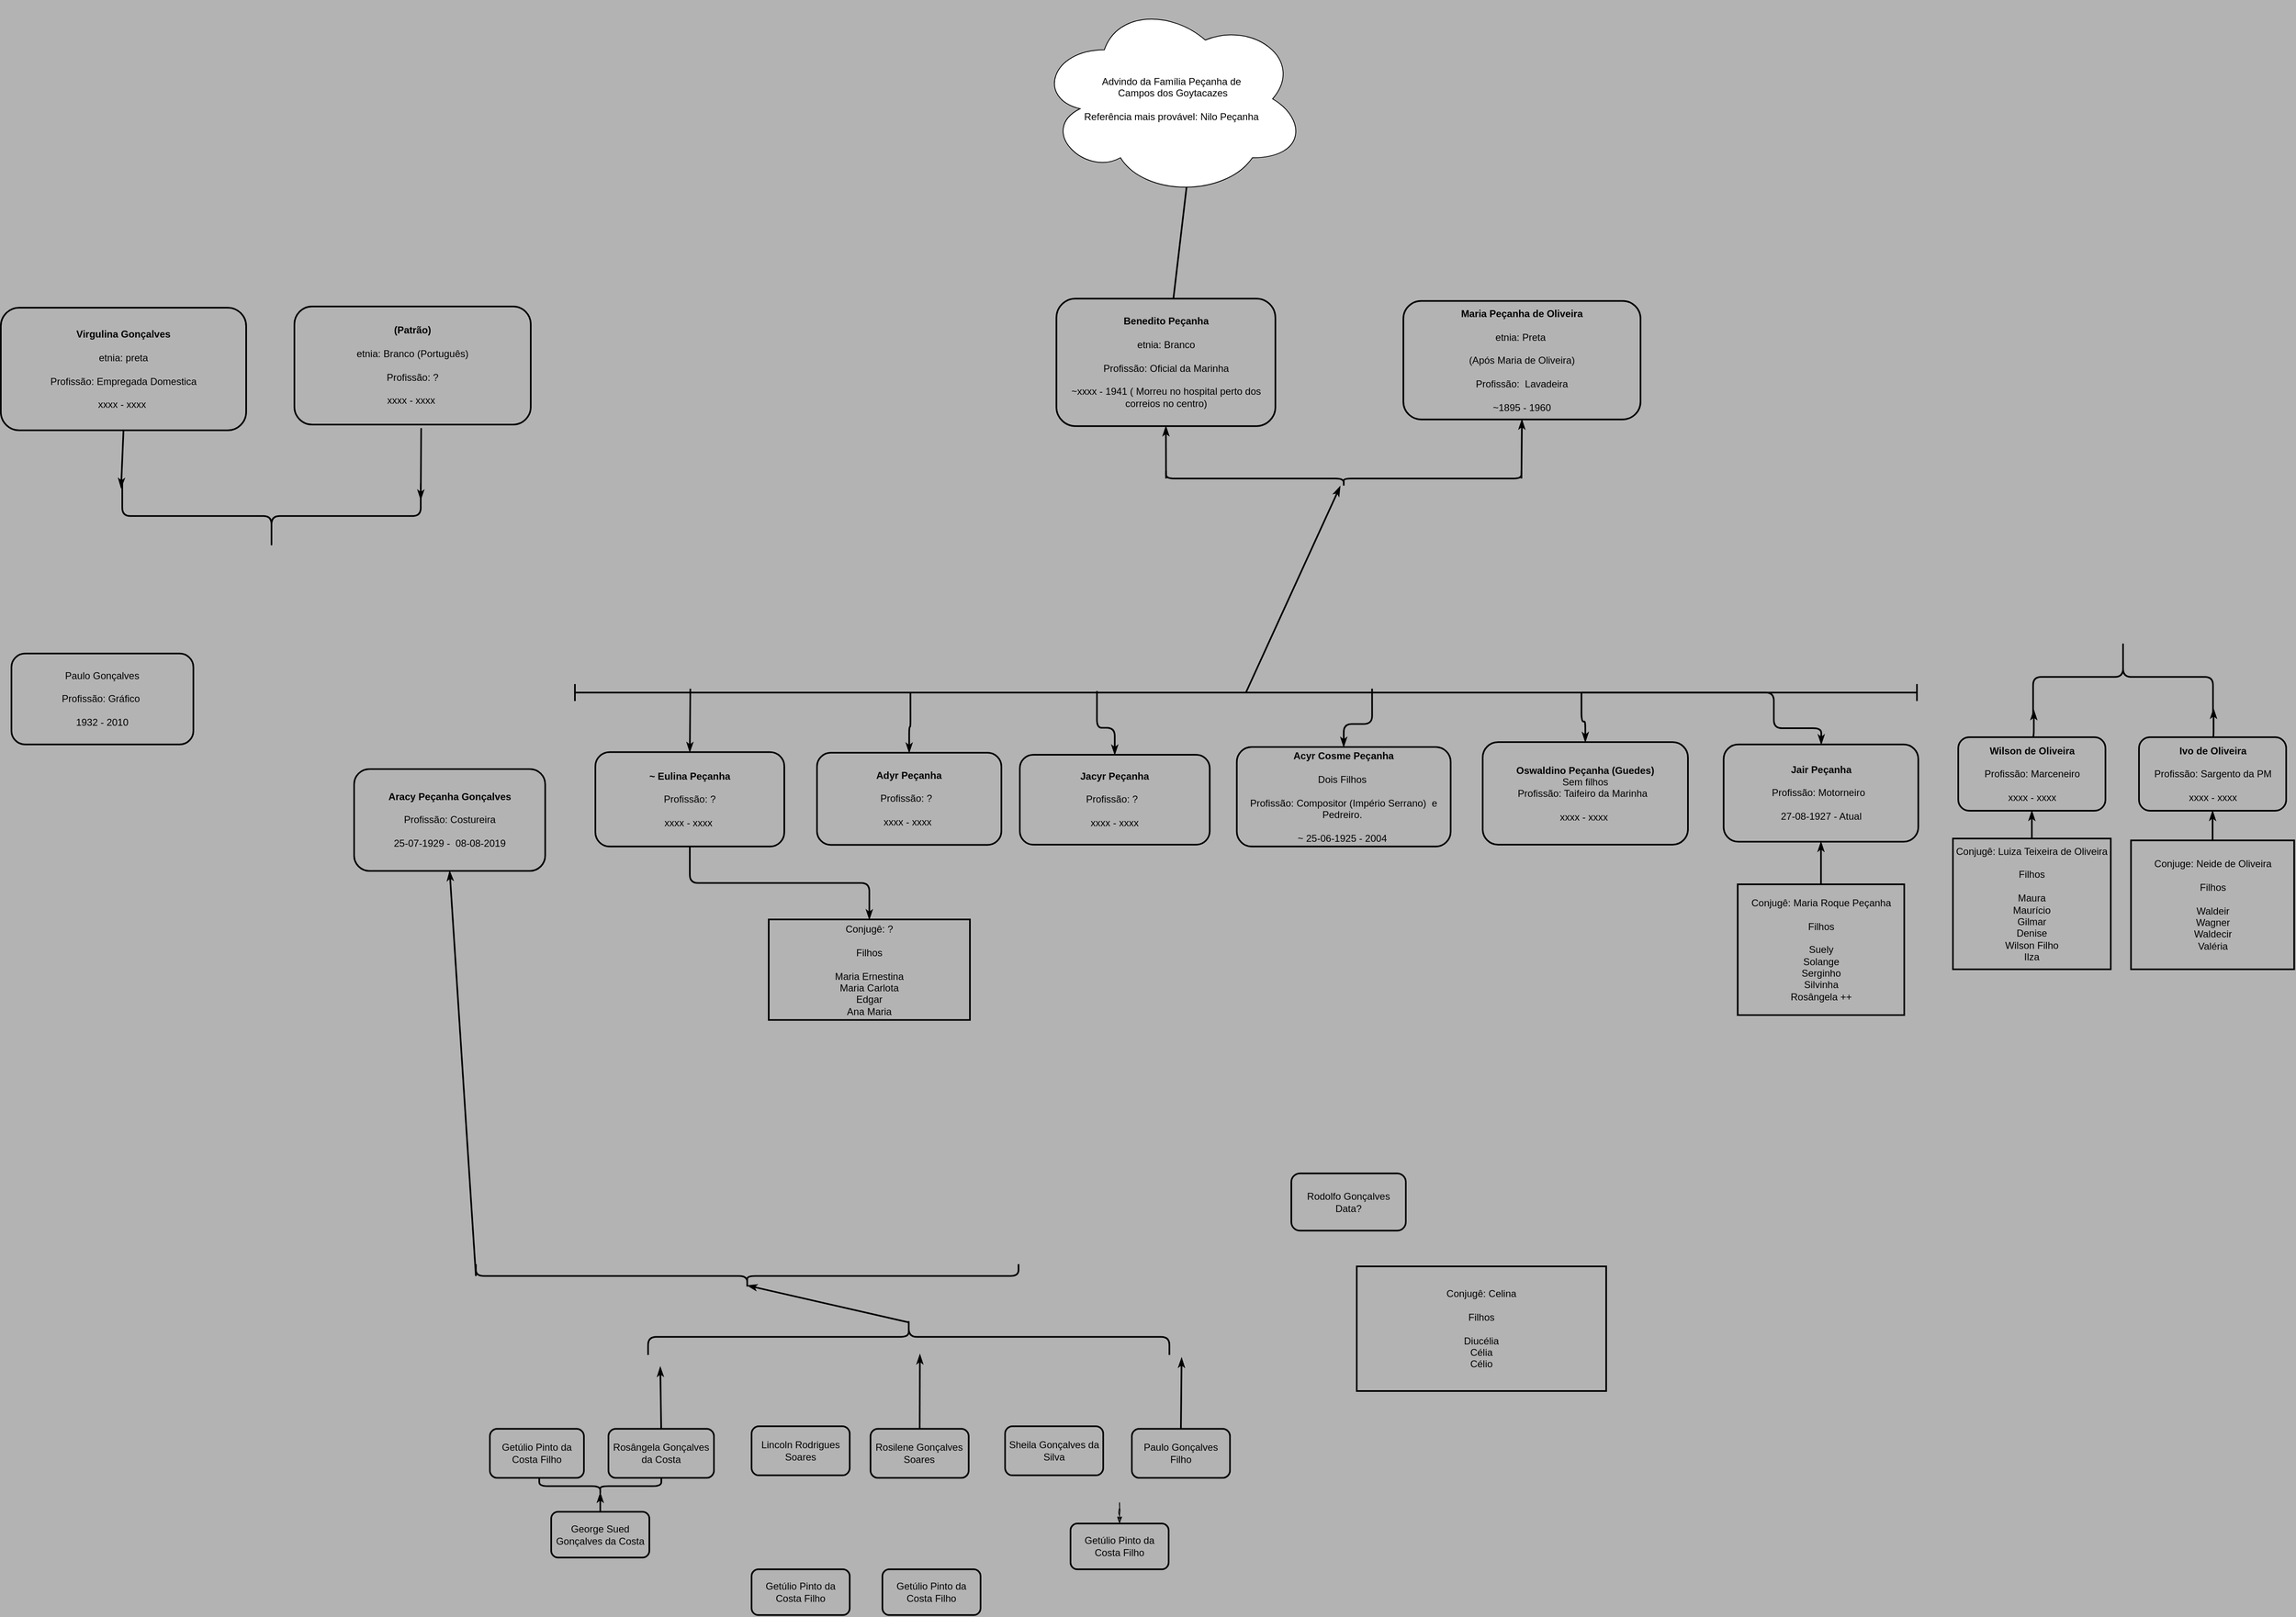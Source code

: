 <mxfile version="13.7.6" type="github" pages="2">
  <diagram id="X04kz2w6pJ2BwtQYNW_F" name="Familia Materna">
    <mxGraphModel dx="2234" dy="3605" grid="0" gridSize="10" guides="1" tooltips="1" connect="1" arrows="1" fold="1" page="1" pageScale="1" pageWidth="1169" pageHeight="827" background="#B3B3B3" math="0" shadow="0">
      <root>
        <mxCell id="0" />
        <mxCell id="1" parent="0" />
        <mxCell id="GxdyiY9G9Qyw1W-CdfA0-1" value="&lt;b&gt;Aracy Peçanha Gonçalves&lt;br&gt;&lt;/b&gt;&lt;br&gt;Profissão: Costureira&lt;br&gt;&lt;br&gt;25-07-1929 -&amp;nbsp; 08-08-2019" style="rounded=1;whiteSpace=wrap;html=1;strokeWidth=2;shadow=0;glass=0;sketch=0;fillStyle=dots;fillColor=none;" vertex="1" parent="1">
          <mxGeometry x="1004" y="-441" width="233.66" height="124.62" as="geometry" />
        </mxCell>
        <mxCell id="GxdyiY9G9Qyw1W-CdfA0-2" value="Paulo Gonçalves&lt;br&gt;&lt;br&gt;Profissão: Gráfico&amp;nbsp;&lt;br&gt;&lt;br&gt;1932 - 2010" style="rounded=1;whiteSpace=wrap;html=1;strokeWidth=2;shadow=0;glass=0;sketch=0;fillStyle=dots;fillColor=none;" vertex="1" parent="1">
          <mxGeometry x="585" y="-582.36" width="222.47" height="111.24" as="geometry" />
        </mxCell>
        <mxCell id="GxdyiY9G9Qyw1W-CdfA0-76" style="edgeStyle=none;rounded=1;sketch=0;jumpStyle=none;orthogonalLoop=1;jettySize=auto;html=1;exitX=0.5;exitY=0;exitDx=0;exitDy=0;entryX=0.75;entryY=1;entryDx=0;entryDy=0;startArrow=none;startFill=0;endArrow=classicThin;endFill=1;strokeColor=#000000;strokeWidth=2;" edge="1" parent="1" source="GxdyiY9G9Qyw1W-CdfA0-9">
          <mxGeometry relative="1" as="geometry">
            <mxPoint x="1378.37" y="290.3" as="targetPoint" />
          </mxGeometry>
        </mxCell>
        <mxCell id="GxdyiY9G9Qyw1W-CdfA0-9" value="Rosângela Gonçalves da Costa" style="rounded=1;whiteSpace=wrap;html=1;strokeWidth=2;shadow=0;glass=0;sketch=0;fillStyle=dots;fillColor=none;" vertex="1" parent="1">
          <mxGeometry x="1315" y="366.28" width="129" height="60" as="geometry" />
        </mxCell>
        <mxCell id="GxdyiY9G9Qyw1W-CdfA0-87" style="edgeStyle=none;rounded=1;sketch=0;jumpStyle=none;orthogonalLoop=1;jettySize=auto;html=1;entryX=0.405;entryY=0.502;entryDx=0;entryDy=0;entryPerimeter=0;startArrow=none;startFill=0;endArrow=classicThin;endFill=1;strokeColor=#000000;strokeWidth=2;" edge="1" parent="1" source="GxdyiY9G9Qyw1W-CdfA0-10">
          <mxGeometry relative="1" as="geometry">
            <mxPoint x="1695.825" y="274.996" as="targetPoint" />
          </mxGeometry>
        </mxCell>
        <mxCell id="GxdyiY9G9Qyw1W-CdfA0-10" value="Rosilene Gonçalves Soares" style="rounded=1;whiteSpace=wrap;html=1;strokeWidth=2;shadow=0;glass=0;sketch=0;fillStyle=dots;fillColor=none;" vertex="1" parent="1">
          <mxGeometry x="1635.47" y="366.28" width="120" height="60" as="geometry" />
        </mxCell>
        <mxCell id="GxdyiY9G9Qyw1W-CdfA0-85" style="edgeStyle=none;rounded=1;sketch=0;jumpStyle=none;orthogonalLoop=1;jettySize=auto;html=1;exitX=0.5;exitY=0;exitDx=0;exitDy=0;entryX=0.5;entryY=0;entryDx=0;entryDy=0;startArrow=none;startFill=0;endArrow=classicThin;endFill=1;strokeColor=#000000;strokeWidth=2;" edge="1" parent="1" source="GxdyiY9G9Qyw1W-CdfA0-11">
          <mxGeometry relative="1" as="geometry">
            <mxPoint x="2015.83" y="279.21" as="targetPoint" />
          </mxGeometry>
        </mxCell>
        <mxCell id="GxdyiY9G9Qyw1W-CdfA0-11" value="Paulo Gonçalves Filho" style="rounded=1;whiteSpace=wrap;html=1;strokeWidth=2;shadow=0;glass=0;sketch=0;fillStyle=dots;fillColor=none;" vertex="1" parent="1">
          <mxGeometry x="1955" y="366.28" width="120" height="60" as="geometry" />
        </mxCell>
        <mxCell id="GxdyiY9G9Qyw1W-CdfA0-21" value="Lincoln Rodrigues Soares" style="rounded=1;whiteSpace=wrap;html=1;strokeWidth=2;shadow=0;glass=0;sketch=0;fillStyle=dots;fillColor=none;" vertex="1" parent="1">
          <mxGeometry x="1490" y="363.16" width="120" height="60" as="geometry" />
        </mxCell>
        <mxCell id="GxdyiY9G9Qyw1W-CdfA0-25" value="Getúlio Pinto da Costa Filho" style="rounded=1;whiteSpace=wrap;html=1;strokeWidth=2;shadow=0;glass=0;sketch=0;fillStyle=dots;fillColor=none;" vertex="1" parent="1">
          <mxGeometry x="1170" y="366.28" width="115" height="60" as="geometry" />
        </mxCell>
        <mxCell id="GxdyiY9G9Qyw1W-CdfA0-26" value="Sheila Gonçalves da Silva" style="rounded=1;whiteSpace=wrap;html=1;strokeWidth=2;shadow=0;glass=0;sketch=0;fillStyle=dots;fillColor=none;" vertex="1" parent="1">
          <mxGeometry x="1800" y="363.16" width="120" height="60" as="geometry" />
        </mxCell>
        <mxCell id="GxdyiY9G9Qyw1W-CdfA0-83" style="edgeStyle=none;rounded=1;sketch=0;jumpStyle=none;orthogonalLoop=1;jettySize=auto;html=1;entryX=0.1;entryY=0.5;entryDx=0;entryDy=0;entryPerimeter=0;startArrow=none;startFill=0;endArrow=classicThin;endFill=1;strokeColor=#000000;strokeWidth=2;" edge="1" parent="1" source="GxdyiY9G9Qyw1W-CdfA0-40" target="GxdyiY9G9Qyw1W-CdfA0-82">
          <mxGeometry relative="1" as="geometry" />
        </mxCell>
        <mxCell id="GxdyiY9G9Qyw1W-CdfA0-40" value="George Sued Gonçalves da Costa" style="rounded=1;whiteSpace=wrap;html=1;strokeWidth=2;shadow=0;glass=0;sketch=0;fillStyle=dots;fillColor=none;" vertex="1" parent="1">
          <mxGeometry x="1245" y="467.77" width="120" height="56" as="geometry" />
        </mxCell>
        <mxCell id="GxdyiY9G9Qyw1W-CdfA0-56" value="Getúlio Pinto da Costa Filho" style="rounded=1;whiteSpace=wrap;html=1;strokeWidth=2;shadow=0;glass=0;sketch=0;fillStyle=dots;fillColor=none;" vertex="1" parent="1">
          <mxGeometry x="1490" y="538.16" width="120" height="56" as="geometry" />
        </mxCell>
        <mxCell id="GxdyiY9G9Qyw1W-CdfA0-58" style="edgeStyle=elbowEdgeStyle;rounded=1;sketch=1;jumpStyle=none;orthogonalLoop=1;jettySize=auto;elbow=vertical;html=1;entryX=0.1;entryY=0.5;entryDx=0;entryDy=0;entryPerimeter=0;startArrow=classicThin;startFill=1;endArrow=none;endFill=0;strokeColor=#000000;" edge="1" parent="1" source="GxdyiY9G9Qyw1W-CdfA0-59">
          <mxGeometry relative="1" as="geometry">
            <mxPoint x="1940" y="456.66" as="targetPoint" />
          </mxGeometry>
        </mxCell>
        <mxCell id="GxdyiY9G9Qyw1W-CdfA0-59" value="Getúlio Pinto da Costa Filho" style="rounded=1;whiteSpace=wrap;html=1;strokeWidth=2;shadow=0;glass=0;sketch=0;fillStyle=dots;fillColor=none;" vertex="1" parent="1">
          <mxGeometry x="1880" y="482.16" width="120" height="56" as="geometry" />
        </mxCell>
        <mxCell id="GxdyiY9G9Qyw1W-CdfA0-68" value="Getúlio Pinto da Costa Filho" style="rounded=1;whiteSpace=wrap;html=1;strokeWidth=2;shadow=0;glass=0;sketch=0;fillStyle=dots;fillColor=none;" vertex="1" parent="1">
          <mxGeometry x="1650" y="538.16" width="120" height="56" as="geometry" />
        </mxCell>
        <mxCell id="GxdyiY9G9Qyw1W-CdfA0-78" style="edgeStyle=none;rounded=1;sketch=0;jumpStyle=none;orthogonalLoop=1;jettySize=auto;html=1;exitX=0.1;exitY=0.5;exitDx=0;exitDy=0;exitPerimeter=0;entryX=0.1;entryY=0.5;entryDx=0;entryDy=0;entryPerimeter=0;startArrow=classicThin;startFill=1;endArrow=none;endFill=0;strokeColor=#000000;strokeWidth=2;" edge="1" parent="1" source="GxdyiY9G9Qyw1W-CdfA0-71" target="GxdyiY9G9Qyw1W-CdfA0-72">
          <mxGeometry relative="1" as="geometry" />
        </mxCell>
        <mxCell id="GxdyiY9G9Qyw1W-CdfA0-106" style="edgeStyle=none;rounded=1;sketch=0;jumpStyle=none;orthogonalLoop=1;jettySize=auto;html=1;exitX=0.5;exitY=0;exitDx=0;exitDy=0;entryX=0.5;entryY=1;entryDx=0;entryDy=0;startArrow=none;startFill=0;endArrow=classicThin;endFill=1;strokeColor=#000000;strokeWidth=2;" edge="1" parent="1" source="GxdyiY9G9Qyw1W-CdfA0-71" target="GxdyiY9G9Qyw1W-CdfA0-1">
          <mxGeometry relative="1" as="geometry" />
        </mxCell>
        <mxCell id="GxdyiY9G9Qyw1W-CdfA0-71" value="" style="shape=curlyBracket;whiteSpace=wrap;html=1;rounded=1;shadow=0;glass=0;sketch=0;strokeWidth=2;fillColor=none;gradientColor=none;rotation=-90;" vertex="1" parent="1">
          <mxGeometry x="1470.16" y="-152.5" width="29.05" height="663.51" as="geometry" />
        </mxCell>
        <mxCell id="GxdyiY9G9Qyw1W-CdfA0-72" value="" style="shape=curlyBracket;whiteSpace=wrap;html=1;rounded=1;shadow=0;glass=0;sketch=0;strokeWidth=2;fillColor=none;gradientColor=none;rotation=90;size=0.5;" vertex="1" parent="1">
          <mxGeometry x="1660" y="-65" width="44.36" height="637.46" as="geometry" />
        </mxCell>
        <mxCell id="GxdyiY9G9Qyw1W-CdfA0-82" value="" style="shape=curlyBracket;whiteSpace=wrap;html=1;rounded=1;shadow=0;glass=0;sketch=0;strokeWidth=2;fillColor=none;gradientColor=none;rotation=-90;" vertex="1" parent="1">
          <mxGeometry x="1295" y="361.77" width="20" height="149.26" as="geometry" />
        </mxCell>
        <mxCell id="GxdyiY9G9Qyw1W-CdfA0-84" value="&lt;b&gt;Maria Peçanha de Oliveira&lt;/b&gt;&lt;br&gt;&lt;br&gt;etnia: Preta&lt;b&gt;&amp;nbsp;&lt;br&gt;&lt;br&gt;&lt;/b&gt;(Após Maria de Oliveira)&lt;br&gt;&lt;br&gt;Profissão:&amp;nbsp; Lavadeira&lt;br&gt;&lt;br&gt;~1895 - 1960" style="rounded=1;whiteSpace=wrap;html=1;strokeWidth=2;shadow=0;glass=0;sketch=0;fillStyle=dots;fillColor=none;" vertex="1" parent="1">
          <mxGeometry x="2287" y="-1013.81" width="290" height="145" as="geometry" />
        </mxCell>
        <mxCell id="GxdyiY9G9Qyw1W-CdfA0-104" style="edgeStyle=none;rounded=1;sketch=0;jumpStyle=none;orthogonalLoop=1;jettySize=auto;html=1;startArrow=none;startFill=0;endArrow=classicThin;endFill=1;strokeColor=#000000;strokeWidth=2;" edge="1" parent="1" source="GxdyiY9G9Qyw1W-CdfA0-88">
          <mxGeometry relative="1" as="geometry">
            <mxPoint x="2023.547" y="-1166.996" as="targetPoint" />
          </mxGeometry>
        </mxCell>
        <mxCell id="GxdyiY9G9Qyw1W-CdfA0-88" value="&lt;b&gt;Benedito Peçanha&lt;/b&gt;&lt;br&gt;&lt;br&gt;etnia: Branco&lt;br&gt;&lt;br&gt;Profissão: Oficial da Marinha&lt;br&gt;&lt;br&gt;~xxxx - 1941 ( Morreu no hospital perto dos correios no centro)" style="rounded=1;whiteSpace=wrap;html=1;strokeWidth=2;shadow=0;glass=0;sketch=0;fillStyle=dots;fillColor=none;" vertex="1" parent="1">
          <mxGeometry x="1862.75" y="-1016.63" width="267.78" height="156" as="geometry" />
        </mxCell>
        <mxCell id="87gTp5nq9IZYHDgL9Xju-14" style="rounded=1;sketch=0;jumpStyle=none;orthogonalLoop=1;jettySize=auto;html=1;exitX=0.5;exitY=1;exitDx=0;exitDy=0;entryX=0.928;entryY=-0.004;entryDx=0;entryDy=0;entryPerimeter=0;startArrow=none;startFill=0;endArrow=classicThin;endFill=1;strokeColor=#000000;strokeWidth=2;" edge="1" parent="1" source="GxdyiY9G9Qyw1W-CdfA0-89" target="87gTp5nq9IZYHDgL9Xju-9">
          <mxGeometry relative="1" as="geometry" />
        </mxCell>
        <mxCell id="GxdyiY9G9Qyw1W-CdfA0-89" value="&lt;b&gt;Virgulina Gonçalves&lt;/b&gt;&lt;br&gt;&lt;br&gt;etnia: preta&lt;br&gt;&lt;br&gt;Profissão: Empregada Domestica&lt;br&gt;&lt;br&gt;xxxx - xxxx&amp;nbsp;" style="rounded=1;whiteSpace=wrap;html=1;strokeWidth=2;shadow=0;glass=0;sketch=0;fillStyle=dots;fillColor=none;" vertex="1" parent="1">
          <mxGeometry x="572" y="-1005.5" width="300" height="150" as="geometry" />
        </mxCell>
        <mxCell id="GxdyiY9G9Qyw1W-CdfA0-96" value="Rodolfo Gonçalves&lt;br&gt;Data?" style="rounded=1;whiteSpace=wrap;html=1;strokeWidth=2;shadow=0;glass=0;sketch=0;fillStyle=dots;fillColor=none;" vertex="1" parent="1">
          <mxGeometry x="2150" y="53.75" width="140" height="70" as="geometry" />
        </mxCell>
        <mxCell id="87gTp5nq9IZYHDgL9Xju-16" style="edgeStyle=none;rounded=1;sketch=0;jumpStyle=none;orthogonalLoop=1;jettySize=auto;html=1;exitX=0.5;exitY=0;exitDx=0;exitDy=0;entryX=0.5;entryY=1;entryDx=0;entryDy=0;startArrow=none;startFill=0;endArrow=classicThin;endFill=1;strokeColor=#000000;strokeWidth=2;" edge="1" parent="1" source="GxdyiY9G9Qyw1W-CdfA0-101" target="GxdyiY9G9Qyw1W-CdfA0-88">
          <mxGeometry relative="1" as="geometry" />
        </mxCell>
        <mxCell id="87gTp5nq9IZYHDgL9Xju-17" style="edgeStyle=none;rounded=1;sketch=0;jumpStyle=none;orthogonalLoop=1;jettySize=auto;html=1;exitX=0.5;exitY=1;exitDx=0;exitDy=0;entryX=0.5;entryY=1;entryDx=0;entryDy=0;startArrow=none;startFill=0;endArrow=classicThin;endFill=1;strokeColor=#000000;strokeWidth=2;" edge="1" parent="1" source="GxdyiY9G9Qyw1W-CdfA0-101" target="GxdyiY9G9Qyw1W-CdfA0-84">
          <mxGeometry relative="1" as="geometry" />
        </mxCell>
        <mxCell id="GxdyiY9G9Qyw1W-CdfA0-101" value="" style="shape=curlyBracket;whiteSpace=wrap;html=1;rounded=1;shadow=0;glass=0;sketch=0;strokeWidth=2;fillColor=none;gradientColor=none;rotation=-90;" vertex="1" parent="1">
          <mxGeometry x="2204.57" y="-1013.81" width="19.05" height="434.58" as="geometry" />
        </mxCell>
        <mxCell id="GxdyiY9G9Qyw1W-CdfA0-105" value="Advindo da Família Peçanha de&lt;br&gt;&amp;nbsp;Campos dos Goytacazes&lt;br&gt;&lt;br&gt;Referência mais provável: Nilo Peçanha" style="ellipse;shape=cloud;whiteSpace=wrap;html=1;" vertex="1" parent="1">
          <mxGeometry x="1839" y="-1381" width="329.3" height="240" as="geometry" />
        </mxCell>
        <mxCell id="GxdyiY9G9Qyw1W-CdfA0-109" value="&lt;b&gt;Oswaldino Peçanha (Guedes)&lt;br&gt;&lt;/b&gt;Sem filhos&lt;br&gt;Profissão: Taifeiro da Marinha&amp;nbsp;&amp;nbsp;&lt;br&gt;&lt;br&gt;xxxx - xxxx&amp;nbsp;" style="rounded=1;whiteSpace=wrap;html=1;strokeWidth=2;shadow=0;glass=0;sketch=0;fillStyle=dots;fillColor=none;" vertex="1" parent="1">
          <mxGeometry x="2384" y="-474" width="251" height="125.5" as="geometry" />
        </mxCell>
        <mxCell id="87gTp5nq9IZYHDgL9Xju-43" style="rounded=1;sketch=0;jumpStyle=none;orthogonalLoop=1;jettySize=auto;html=1;exitX=0.5;exitY=0;exitDx=0;exitDy=0;entryX=0.086;entryY=0.276;entryDx=0;entryDy=0;entryPerimeter=0;startArrow=classicThin;startFill=1;endArrow=none;endFill=0;strokeColor=#000000;strokeWidth=2;" edge="1" parent="1" source="GxdyiY9G9Qyw1W-CdfA0-110" target="87gTp5nq9IZYHDgL9Xju-21">
          <mxGeometry relative="1" as="geometry" />
        </mxCell>
        <mxCell id="GxdyiY9G9Qyw1W-CdfA0-110" value="&lt;b&gt;~ Eulina Peçanha&lt;br&gt;&lt;/b&gt;&lt;br&gt;Profissão: ?&lt;br&gt;&lt;br&gt;xxxx - xxxx&amp;nbsp;" style="rounded=1;whiteSpace=wrap;html=1;strokeWidth=2;shadow=0;glass=0;sketch=0;fillStyle=dots;fillColor=none;" vertex="1" parent="1">
          <mxGeometry x="1299" y="-461.75" width="231" height="115.5" as="geometry" />
        </mxCell>
        <mxCell id="87gTp5nq9IZYHDgL9Xju-31" style="edgeStyle=orthogonalEdgeStyle;rounded=1;sketch=0;jumpStyle=none;orthogonalLoop=1;jettySize=auto;html=1;entryX=0.389;entryY=0.409;entryDx=0;entryDy=0;entryPerimeter=0;startArrow=classicThin;startFill=1;endArrow=none;endFill=0;strokeColor=#000000;strokeWidth=2;" edge="1" parent="1" source="GxdyiY9G9Qyw1W-CdfA0-111" target="87gTp5nq9IZYHDgL9Xju-21">
          <mxGeometry relative="1" as="geometry" />
        </mxCell>
        <mxCell id="GxdyiY9G9Qyw1W-CdfA0-111" value="&lt;b&gt;Jacyr Peçanha&lt;br&gt;&lt;/b&gt;&lt;br&gt;Profissão: ?&amp;nbsp;&amp;nbsp;&lt;br&gt;&lt;br&gt;xxxx - xxxx" style="rounded=1;whiteSpace=wrap;html=1;strokeWidth=2;shadow=0;glass=0;sketch=0;fillStyle=dots;fillColor=none;" vertex="1" parent="1">
          <mxGeometry x="1818" y="-458.56" width="232.21" height="110.06" as="geometry" />
        </mxCell>
        <mxCell id="87gTp5nq9IZYHDgL9Xju-39" style="edgeStyle=orthogonalEdgeStyle;rounded=1;sketch=0;jumpStyle=none;orthogonalLoop=1;jettySize=auto;html=1;exitX=0.5;exitY=0;exitDx=0;exitDy=0;entryX=0.594;entryY=0.272;entryDx=0;entryDy=0;entryPerimeter=0;startArrow=classicThin;startFill=1;endArrow=none;endFill=0;strokeColor=#000000;strokeWidth=2;" edge="1" parent="1" source="GxdyiY9G9Qyw1W-CdfA0-112" target="87gTp5nq9IZYHDgL9Xju-21">
          <mxGeometry relative="1" as="geometry" />
        </mxCell>
        <mxCell id="GxdyiY9G9Qyw1W-CdfA0-112" value="&lt;b&gt;Acyr Cosme Peçanha&lt;br&gt;&lt;/b&gt;&lt;br&gt;Dois Filhos&amp;nbsp;&lt;br&gt;&lt;br&gt;Profissão: Compositor (Império Serrano)&amp;nbsp; e Pedreiro.&amp;nbsp;&lt;br&gt;&lt;br&gt;~ 25-06-1925 - 2004&amp;nbsp;" style="rounded=1;whiteSpace=wrap;html=1;strokeWidth=2;shadow=0;glass=0;sketch=0;fillStyle=dots;fillColor=none;" vertex="1" parent="1">
          <mxGeometry x="2083.34" y="-468" width="261.5" height="121.75" as="geometry" />
        </mxCell>
        <mxCell id="GxdyiY9G9Qyw1W-CdfA0-125" style="edgeStyle=none;rounded=1;sketch=0;jumpStyle=none;orthogonalLoop=1;jettySize=auto;html=1;exitX=0.5;exitY=1;exitDx=0;exitDy=0;entryX=0.5;entryY=0;entryDx=0;entryDy=0;startArrow=classicThin;startFill=1;endArrow=none;endFill=0;strokeColor=#000000;strokeWidth=2;" edge="1" parent="1" source="GxdyiY9G9Qyw1W-CdfA0-113" target="GxdyiY9G9Qyw1W-CdfA0-124">
          <mxGeometry relative="1" as="geometry" />
        </mxCell>
        <mxCell id="87gTp5nq9IZYHDgL9Xju-6" style="edgeStyle=orthogonalEdgeStyle;rounded=1;sketch=0;jumpStyle=none;orthogonalLoop=1;jettySize=auto;html=1;exitX=0.5;exitY=0;exitDx=0;exitDy=0;entryX=0.949;entryY=0.996;entryDx=0;entryDy=0;entryPerimeter=0;startArrow=none;startFill=0;endArrow=classicThin;endFill=1;strokeColor=#000000;strokeWidth=2;" edge="1" parent="1" source="GxdyiY9G9Qyw1W-CdfA0-113" target="GxdyiY9G9Qyw1W-CdfA0-117">
          <mxGeometry relative="1" as="geometry" />
        </mxCell>
        <mxCell id="GxdyiY9G9Qyw1W-CdfA0-113" value="&lt;b&gt;Wilson de Oliveira&lt;br&gt;&lt;/b&gt;&lt;br&gt;Profissão: Marceneiro&lt;br&gt;&lt;br&gt;xxxx - xxxx" style="rounded=1;whiteSpace=wrap;html=1;strokeWidth=2;shadow=0;glass=0;sketch=0;fillStyle=dots;fillColor=none;" vertex="1" parent="1">
          <mxGeometry x="2965.5" y="-480.0" width="180" height="90" as="geometry" />
        </mxCell>
        <mxCell id="87gTp5nq9IZYHDgL9Xju-7" style="edgeStyle=orthogonalEdgeStyle;rounded=1;sketch=0;jumpStyle=none;orthogonalLoop=1;jettySize=auto;html=1;exitX=0.5;exitY=0;exitDx=0;exitDy=0;entryX=0.931;entryY=-0.003;entryDx=0;entryDy=0;entryPerimeter=0;startArrow=none;startFill=0;endArrow=classicThin;endFill=1;strokeColor=#000000;strokeWidth=2;" edge="1" parent="1" source="GxdyiY9G9Qyw1W-CdfA0-116" target="GxdyiY9G9Qyw1W-CdfA0-117">
          <mxGeometry relative="1" as="geometry" />
        </mxCell>
        <mxCell id="GxdyiY9G9Qyw1W-CdfA0-116" value="&lt;b&gt;Ivo de Oliveira&lt;br&gt;&lt;/b&gt;&lt;br&gt;Profissão: Sargento da PM&lt;br&gt;&lt;br&gt;xxxx - xxxx" style="rounded=1;whiteSpace=wrap;html=1;strokeWidth=2;shadow=0;glass=0;sketch=0;fillStyle=dots;fillColor=none;" vertex="1" parent="1">
          <mxGeometry x="3186.5" y="-480.0" width="180" height="90" as="geometry" />
        </mxCell>
        <mxCell id="GxdyiY9G9Qyw1W-CdfA0-117" value="" style="shape=curlyBracket;whiteSpace=wrap;html=1;rounded=1;shadow=0;glass=0;sketch=0;strokeWidth=2;fillColor=none;gradientColor=none;rotation=90;" vertex="1" parent="1">
          <mxGeometry x="3122.01" y="-663.74" width="90" height="219.97" as="geometry" />
        </mxCell>
        <mxCell id="87gTp5nq9IZYHDgL9Xju-42" style="edgeStyle=orthogonalEdgeStyle;rounded=1;sketch=0;jumpStyle=none;orthogonalLoop=1;jettySize=auto;html=1;exitX=0.5;exitY=0;exitDx=0;exitDy=0;entryX=0.25;entryY=0.5;entryDx=0;entryDy=0;entryPerimeter=0;startArrow=classicThin;startFill=1;endArrow=none;endFill=0;strokeColor=#000000;strokeWidth=2;" edge="1" parent="1" source="GxdyiY9G9Qyw1W-CdfA0-119" target="87gTp5nq9IZYHDgL9Xju-21">
          <mxGeometry relative="1" as="geometry" />
        </mxCell>
        <mxCell id="GxdyiY9G9Qyw1W-CdfA0-119" value="&lt;b&gt;Adyr Peçanha&lt;br&gt;&lt;/b&gt;&lt;br&gt;Profissão: ?&amp;nbsp;&amp;nbsp;&lt;br&gt;&lt;br&gt;xxxx - xxxx&amp;nbsp;" style="rounded=1;whiteSpace=wrap;html=1;strokeWidth=2;shadow=0;glass=0;sketch=0;fillStyle=dots;fillColor=none;" vertex="1" parent="1">
          <mxGeometry x="1570" y="-461" width="225.47" height="112.74" as="geometry" />
        </mxCell>
        <mxCell id="GxdyiY9G9Qyw1W-CdfA0-120" value="&lt;b&gt;Jair Peçanha&lt;br&gt;&lt;/b&gt;&lt;br&gt;Profissão: Motorneiro&amp;nbsp;&amp;nbsp;&lt;br&gt;&lt;br&gt;27-08-1927 - Atual" style="rounded=1;whiteSpace=wrap;html=1;strokeWidth=2;shadow=0;glass=0;sketch=0;fillStyle=dots;fillColor=none;" vertex="1" parent="1">
          <mxGeometry x="2678.65" y="-471.12" width="238" height="119" as="geometry" />
        </mxCell>
        <mxCell id="87gTp5nq9IZYHDgL9Xju-35" style="edgeStyle=orthogonalEdgeStyle;rounded=1;sketch=0;jumpStyle=none;orthogonalLoop=1;jettySize=auto;html=1;entryX=0.5;entryY=1;entryDx=0;entryDy=0;startArrow=classicThin;startFill=1;endArrow=none;endFill=0;strokeColor=#000000;strokeWidth=2;" edge="1" parent="1" source="GxdyiY9G9Qyw1W-CdfA0-121" target="GxdyiY9G9Qyw1W-CdfA0-110">
          <mxGeometry relative="1" as="geometry" />
        </mxCell>
        <mxCell id="GxdyiY9G9Qyw1W-CdfA0-121" value="Conjugê: ?&lt;br&gt;&lt;br&gt;Filhos&lt;br&gt;&lt;br&gt;Maria Ernestina&lt;br&gt;Maria Carlota&lt;br&gt;Edgar&lt;br&gt;Ana Maria" style="rounded=0;whiteSpace=wrap;html=1;shadow=0;glass=0;sketch=0;strokeWidth=2;fillColor=none;gradientColor=none;" vertex="1" parent="1">
          <mxGeometry x="1511" y="-257" width="246" height="123" as="geometry" />
        </mxCell>
        <mxCell id="GxdyiY9G9Qyw1W-CdfA0-124" value="Conjugê: Luiza Teixeira de Oliveira&lt;br&gt;&lt;br&gt;Filhos&lt;br&gt;&lt;br&gt;Maura&lt;br&gt;Maurício&lt;br&gt;Gilmar&lt;br&gt;Denise&lt;br&gt;Wilson Filho&lt;br&gt;Ilza" style="rounded=0;whiteSpace=wrap;html=1;shadow=0;glass=0;sketch=0;strokeWidth=2;fillColor=none;gradientColor=none;" vertex="1" parent="1">
          <mxGeometry x="2959" y="-356" width="193" height="160" as="geometry" />
        </mxCell>
        <mxCell id="87gTp5nq9IZYHDgL9Xju-27" style="rounded=1;sketch=0;jumpStyle=none;orthogonalLoop=1;jettySize=auto;html=1;exitX=0.5;exitY=0;exitDx=0;exitDy=0;entryX=0.5;entryY=1;entryDx=0;entryDy=0;startArrow=none;startFill=0;endArrow=classicThin;endFill=1;strokeColor=#000000;strokeWidth=2;" edge="1" parent="1" source="GxdyiY9G9Qyw1W-CdfA0-126" target="GxdyiY9G9Qyw1W-CdfA0-120">
          <mxGeometry relative="1" as="geometry" />
        </mxCell>
        <mxCell id="GxdyiY9G9Qyw1W-CdfA0-126" value="Conjugê: Maria Roque Peçanha&lt;br&gt;&lt;br&gt;Filhos&lt;br&gt;&lt;br&gt;Suely&lt;br&gt;Solange&lt;br&gt;Serginho&lt;br&gt;Silvinha&lt;br&gt;Rosângela ++" style="rounded=0;whiteSpace=wrap;html=1;shadow=0;glass=0;sketch=0;strokeWidth=2;fillColor=none;gradientColor=none;" vertex="1" parent="1">
          <mxGeometry x="2695.82" y="-300" width="203.65" height="160" as="geometry" />
        </mxCell>
        <mxCell id="GxdyiY9G9Qyw1W-CdfA0-128" value="Conjuge: Neide de Oliveira&lt;br&gt;&lt;br&gt;Filhos&lt;br&gt;&lt;br&gt;Waldeir&lt;br&gt;Wagner&lt;br&gt;Waldecir&lt;br&gt;Valéria" style="rounded=0;whiteSpace=wrap;html=1;shadow=0;glass=0;sketch=0;strokeWidth=2;fillColor=none;gradientColor=none;" vertex="1" parent="1">
          <mxGeometry x="3176.75" y="-353.75" width="199.5" height="157.75" as="geometry" />
        </mxCell>
        <mxCell id="GxdyiY9G9Qyw1W-CdfA0-129" value="" style="endArrow=none;html=1;strokeColor=#000000;strokeWidth=2;exitX=0.5;exitY=1;exitDx=0;exitDy=0;entryX=0.5;entryY=0;entryDx=0;entryDy=0;startArrow=classicThin;startFill=1;endFill=0;" edge="1" parent="1" source="GxdyiY9G9Qyw1W-CdfA0-116" target="GxdyiY9G9Qyw1W-CdfA0-128">
          <mxGeometry width="50" height="50" relative="1" as="geometry">
            <mxPoint x="3091.5" y="-230" as="sourcePoint" />
            <mxPoint x="3141.5" y="-280.0" as="targetPoint" />
          </mxGeometry>
        </mxCell>
        <mxCell id="GxdyiY9G9Qyw1W-CdfA0-130" value="Conjugê: Celina&lt;br&gt;&lt;br&gt;Filhos&lt;br&gt;&lt;br&gt;Diucélia&lt;br&gt;Célia&lt;br&gt;Célio&lt;br&gt;" style="rounded=0;whiteSpace=wrap;html=1;shadow=0;glass=0;sketch=0;strokeWidth=2;fillColor=none;gradientColor=none;" vertex="1" parent="1">
          <mxGeometry x="2230" y="167.5" width="305" height="152.5" as="geometry" />
        </mxCell>
        <mxCell id="87gTp5nq9IZYHDgL9Xju-15" style="edgeStyle=none;rounded=1;sketch=0;jumpStyle=none;orthogonalLoop=1;jettySize=auto;html=1;entryX=0.75;entryY=1;entryDx=0;entryDy=0;startArrow=none;startFill=0;endArrow=classicThin;endFill=1;strokeColor=#000000;strokeWidth=2;" edge="1" parent="1" target="87gTp5nq9IZYHDgL9Xju-9">
          <mxGeometry relative="1" as="geometry">
            <mxPoint x="1086" y="-858.12" as="sourcePoint" />
          </mxGeometry>
        </mxCell>
        <mxCell id="GxdyiY9G9Qyw1W-CdfA0-131" value="&lt;b&gt;(Patrão)&lt;br&gt;&lt;/b&gt;&lt;br&gt;etnia: Branco (Português)&lt;br&gt;&lt;br&gt;Profissão: ?&lt;br&gt;&lt;br&gt;xxxx - xxxx&amp;nbsp;" style="rounded=1;whiteSpace=wrap;html=1;strokeWidth=2;shadow=0;glass=0;sketch=0;fillStyle=dots;fillColor=none;" vertex="1" parent="1">
          <mxGeometry x="931" y="-1007" width="289" height="144.5" as="geometry" />
        </mxCell>
        <mxCell id="87gTp5nq9IZYHDgL9Xju-9" value="" style="shape=curlyBracket;whiteSpace=wrap;html=1;rounded=1;shadow=0;glass=0;sketch=0;strokeWidth=2;fillColor=none;gradientColor=none;rotation=-90;" vertex="1" parent="1">
          <mxGeometry x="863" y="-933.12" width="80" height="365" as="geometry" />
        </mxCell>
        <mxCell id="87gTp5nq9IZYHDgL9Xju-22" style="edgeStyle=none;rounded=1;sketch=0;jumpStyle=none;orthogonalLoop=1;jettySize=auto;html=1;exitX=0.5;exitY=0.5;exitDx=0;exitDy=0;exitPerimeter=0;startArrow=none;startFill=0;endArrow=classicThin;endFill=1;strokeColor=#000000;strokeWidth=2;" edge="1" parent="1" source="87gTp5nq9IZYHDgL9Xju-21" target="GxdyiY9G9Qyw1W-CdfA0-101">
          <mxGeometry relative="1" as="geometry" />
        </mxCell>
        <mxCell id="87gTp5nq9IZYHDgL9Xju-24" style="rounded=1;sketch=0;jumpStyle=none;orthogonalLoop=1;jettySize=auto;html=1;exitX=0.75;exitY=0.5;exitDx=0;exitDy=0;exitPerimeter=0;startArrow=none;startFill=0;endArrow=classicThin;endFill=1;strokeColor=#000000;strokeWidth=2;edgeStyle=orthogonalEdgeStyle;" edge="1" parent="1" source="87gTp5nq9IZYHDgL9Xju-21" target="GxdyiY9G9Qyw1W-CdfA0-120">
          <mxGeometry relative="1" as="geometry">
            <Array as="points">
              <mxPoint x="2740" y="-534" />
              <mxPoint x="2740" y="-491" />
              <mxPoint x="2798" y="-491" />
            </Array>
          </mxGeometry>
        </mxCell>
        <mxCell id="87gTp5nq9IZYHDgL9Xju-25" style="edgeStyle=orthogonalEdgeStyle;rounded=1;sketch=0;jumpStyle=none;orthogonalLoop=1;jettySize=auto;html=1;exitX=0.75;exitY=0.5;exitDx=0;exitDy=0;exitPerimeter=0;entryX=0.5;entryY=0;entryDx=0;entryDy=0;startArrow=none;startFill=0;endArrow=classicThin;endFill=1;strokeColor=#000000;strokeWidth=2;" edge="1" parent="1" source="87gTp5nq9IZYHDgL9Xju-21" target="GxdyiY9G9Qyw1W-CdfA0-109">
          <mxGeometry relative="1" as="geometry" />
        </mxCell>
        <mxCell id="87gTp5nq9IZYHDgL9Xju-21" value="" style="shape=crossbar;whiteSpace=wrap;html=1;rounded=1;shadow=0;glass=0;sketch=0;strokeWidth=2;fillColor=none;gradientColor=none;" vertex="1" parent="1">
          <mxGeometry x="1274" y="-545" width="1641" height="20.73" as="geometry" />
        </mxCell>
      </root>
    </mxGraphModel>
  </diagram>
  <diagram id="sA0s7KzQx460w5JGkKBO" name="Familia Paterna">
    <mxGraphModel dx="1117" dy="1803" grid="1" gridSize="10" guides="1" tooltips="1" connect="1" arrows="1" fold="1" page="1" pageScale="1" pageWidth="1169" pageHeight="827" math="0" shadow="0">
      <root>
        <mxCell id="Mev56ew3hSFlO5mb7391-0" />
        <mxCell id="Mev56ew3hSFlO5mb7391-1" parent="Mev56ew3hSFlO5mb7391-0" />
        <mxCell id="F7hhXdF862kpJOrahPso-0" value="Getúlio Pinto da Costa&lt;br&gt;&lt;br&gt;xxxx - xxxx" style="rounded=1;whiteSpace=wrap;html=1;strokeWidth=2;shadow=0;glass=0;sketch=0;fillStyle=dots;fillColor=none;" vertex="1" parent="Mev56ew3hSFlO5mb7391-1">
          <mxGeometry x="796.71" y="-230" width="210" height="105" as="geometry" />
        </mxCell>
        <mxCell id="F7hhXdF862kpJOrahPso-1" value="Francisca André da Costa&lt;br&gt;&lt;br&gt;Profissão:&amp;nbsp;&lt;br&gt;&lt;br&gt;xxxx - xxxx" style="rounded=1;whiteSpace=wrap;html=1;strokeWidth=2;shadow=0;glass=0;sketch=0;fillStyle=dots;fillColor=none;" vertex="1" parent="Mev56ew3hSFlO5mb7391-1">
          <mxGeometry x="560" y="-227.5" width="200" height="100" as="geometry" />
        </mxCell>
      </root>
    </mxGraphModel>
  </diagram>
</mxfile>

